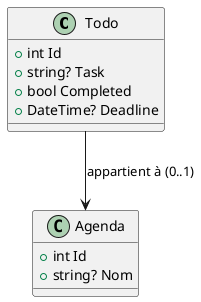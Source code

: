 @startuml Todo

class Todo {
    +int Id
    +string? Task
    +bool Completed
    +DateTime? Deadline
}

class Agenda {
    +int Id
    +string? Nom
}

Todo --> Agenda : appartient à (0..1) 

@enduml

/' chaque Todo peut appartenir à un Agenda, mais pas à plusieurs